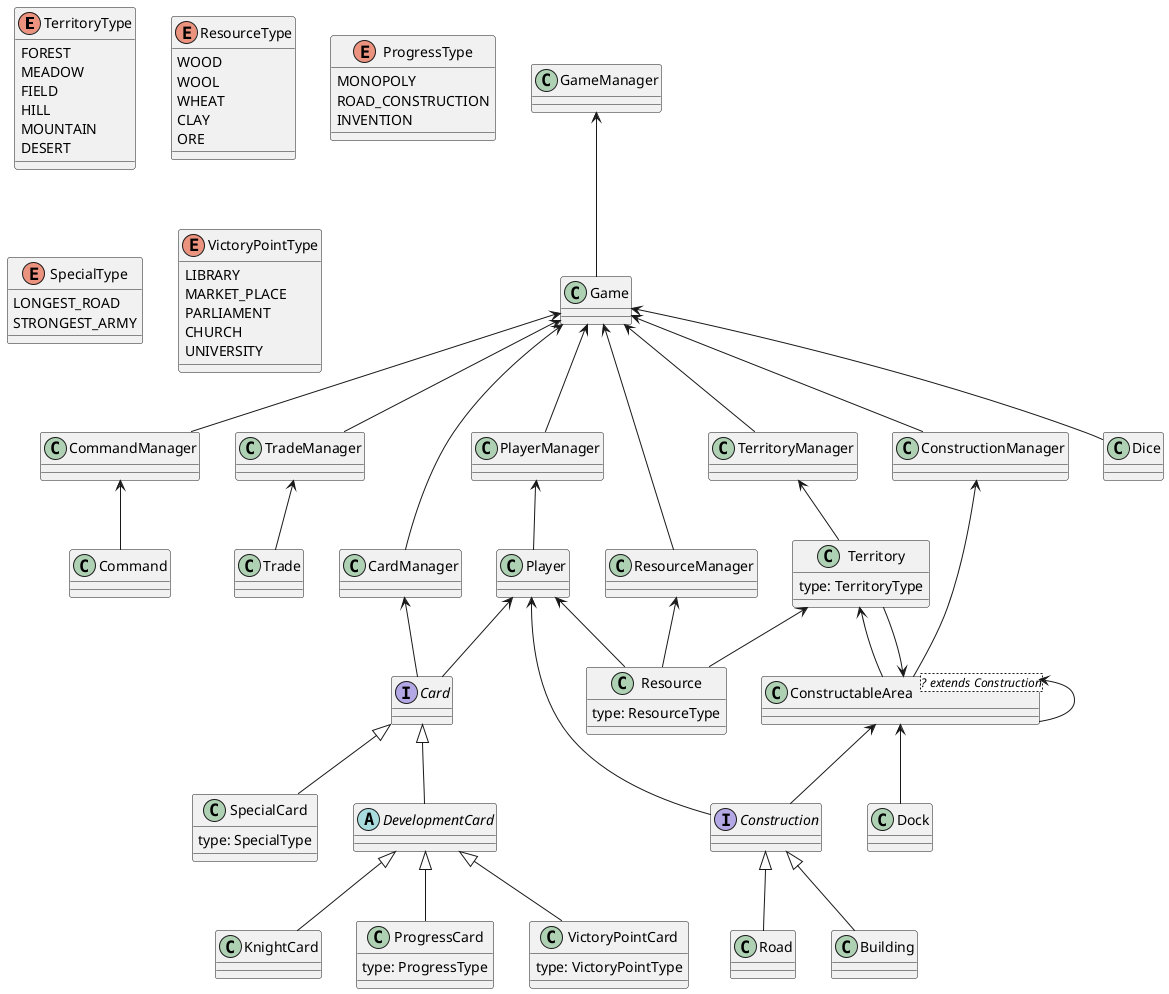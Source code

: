 @startuml

enum TerritoryType {
  FOREST
  MEADOW
  FIELD
  HILL
  MOUNTAIN
  DESERT
}

class Territory {
  type: TerritoryType 
}

enum ResourceType {
  WOOD
  WOOL
  WHEAT
  CLAY
  ORE
}

class Resource {
  type: ResourceType 
}

enum ProgressType {
  MONOPOLY
  ROAD_CONSTRUCTION
  INVENTION
}

class ProgressCard {
  type: ProgressType 
}

enum SpecialType {
  LONGEST_ROAD
  STRONGEST_ARMY
}

class SpecialCard {
  type: SpecialType 
}

enum VictoryPointType {
  LIBRARY
  MARKET_PLACE
  PARLIAMENT
  CHURCH
  UNIVERSITY
}

class VictoryPointCard{
  type: VictoryPointType  
}

interface Card
interface Construction
abstract DevelopmentCard
class ConstructableArea <? extends Construction>
GameManager<-- Game

Game <-- CommandManager
Game <-- TradeManager
Game <-- CardManager
Game <-- ResourceManager
Game <-- PlayerManager
Game <-- ConstructionManager
Game <-- TerritoryManager
Game <-- Dice

CommandManager <-- Command
TradeManager <-- Trade
CardManager <-- Card
ResourceManager <-- Resource
PlayerManager <-- Player
ConstructionManager <-- ConstructableArea
TerritoryManager <-- Territory

Card <|-- DevelopmentCard
Card <|-- SpecialCard

DevelopmentCard <|-- ProgressCard
DevelopmentCard <|-- VictoryPointCard
DevelopmentCard <|-- KnightCard

ConstructableArea <-- Construction
Construction <|-- Building
Construction <|-- Road

ConstructableArea <-- Territory
Player <-- Resource
Player <-- Construction
Player <-- Card
Territory <-- Resource
Territory <-- ConstructableArea 
ConstructableArea <-- ConstructableArea 
ConstructableArea <-- Dock
@enduml